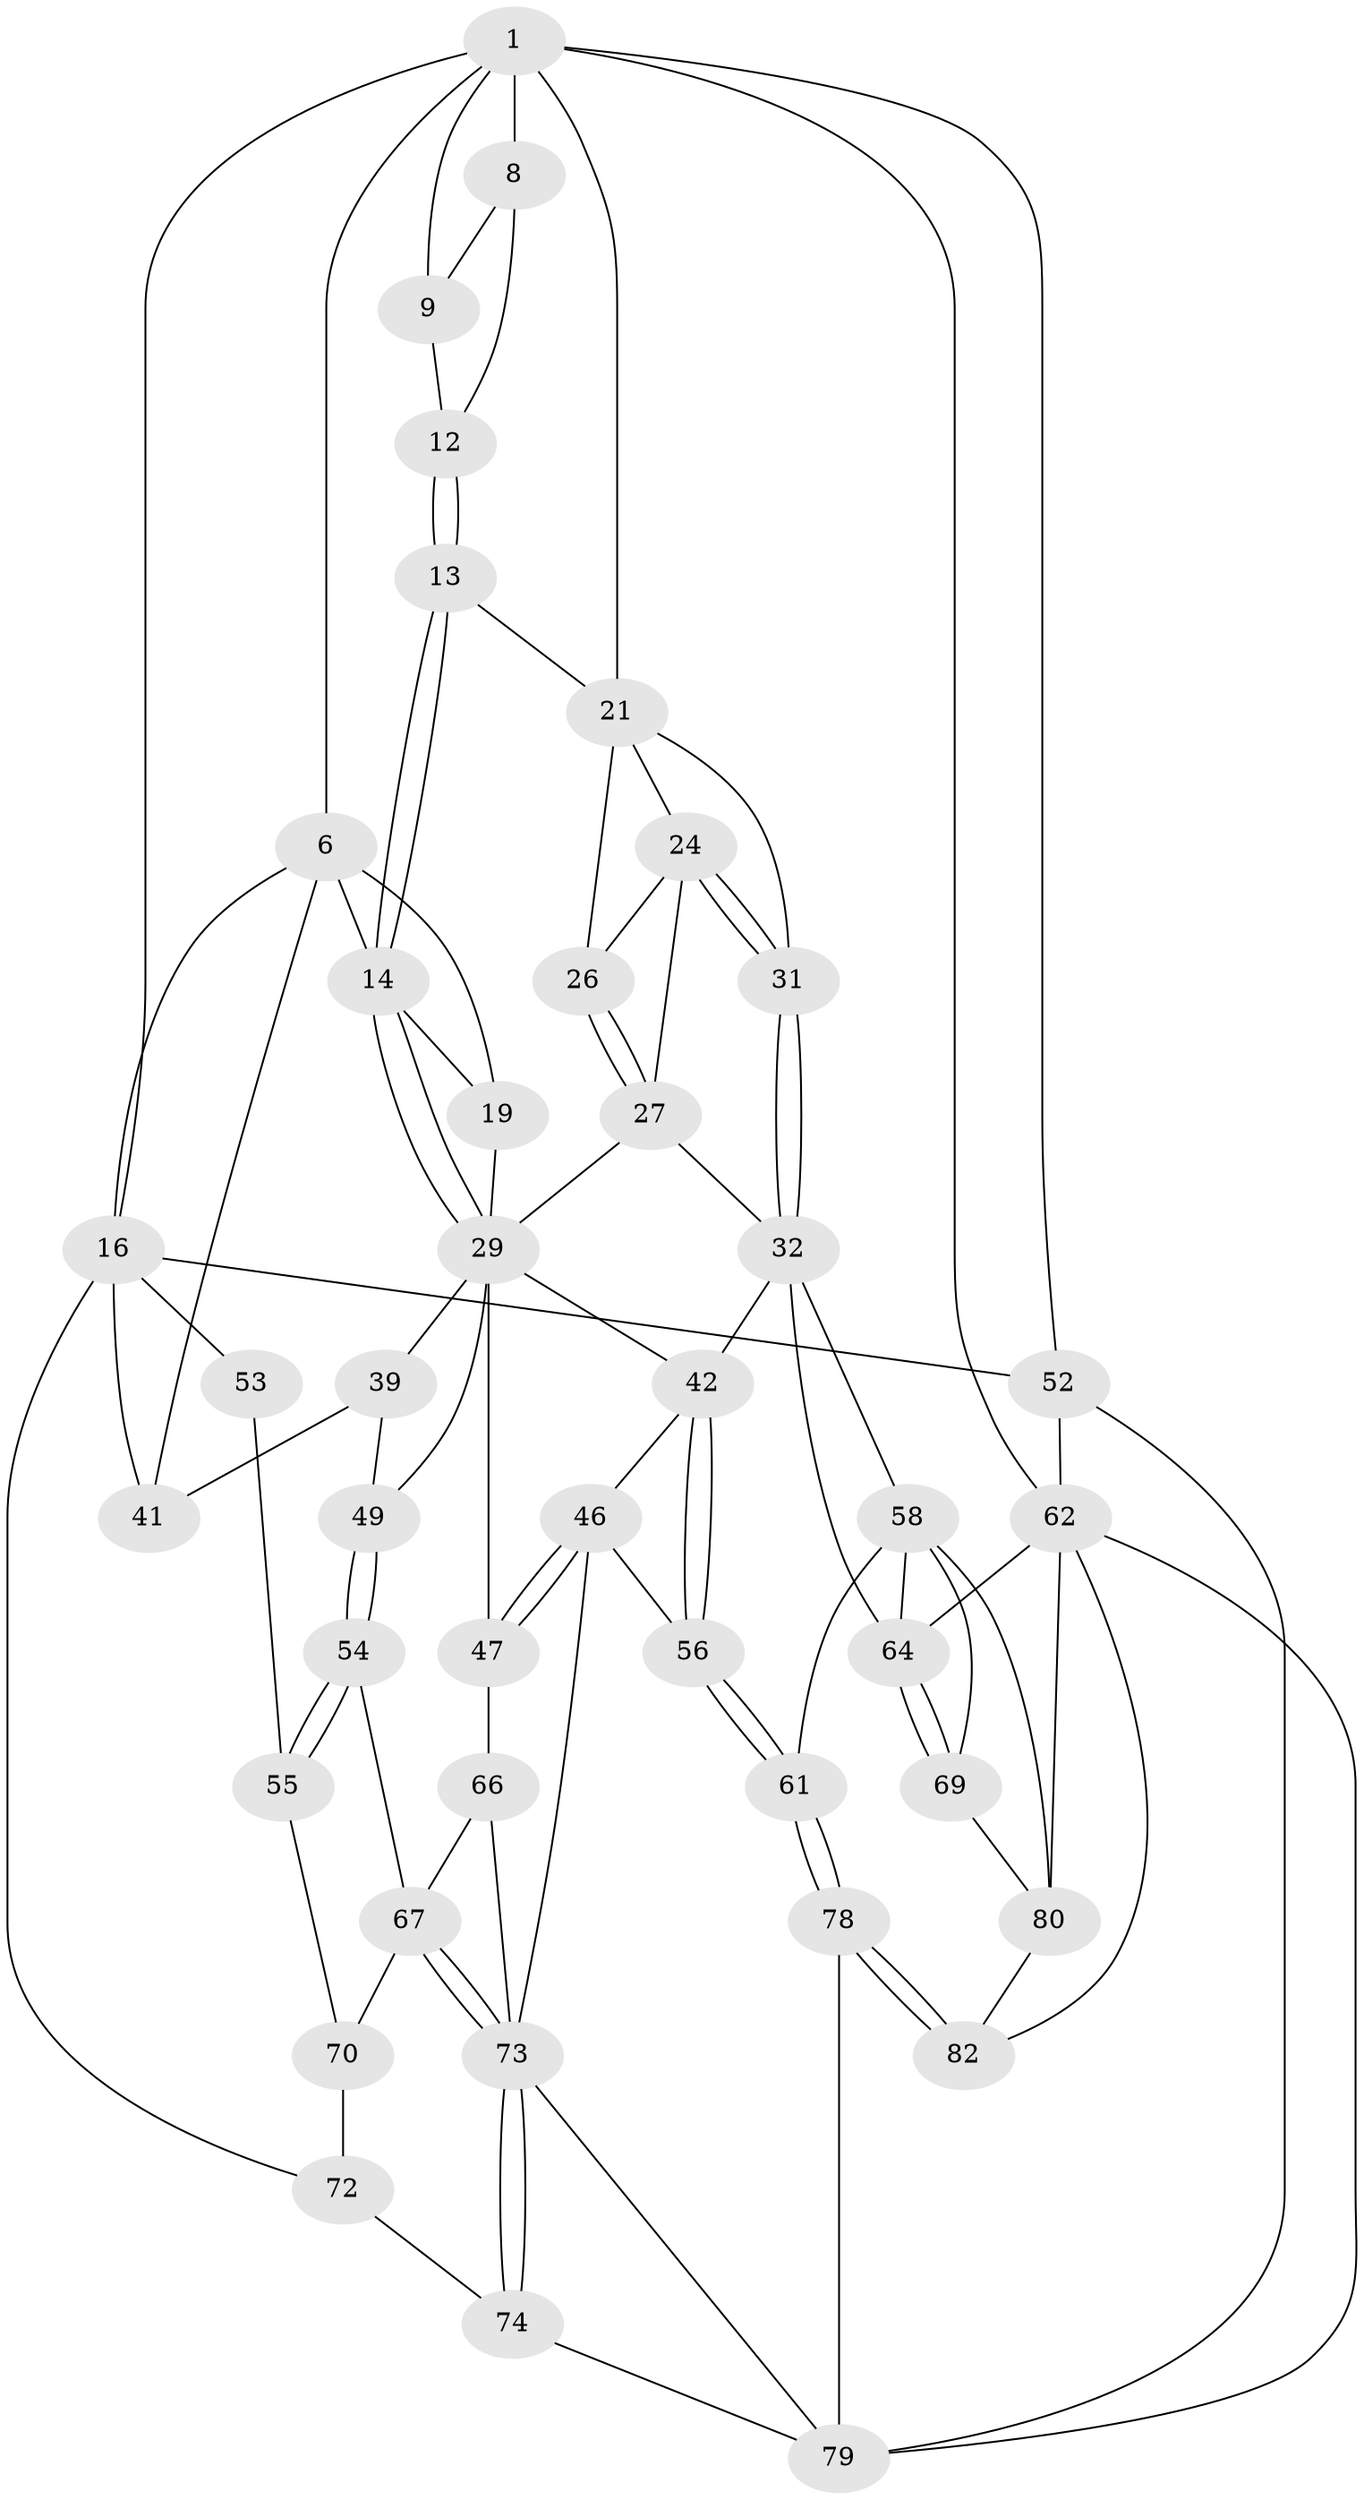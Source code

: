 // original degree distribution, {3: 0.023529411764705882, 5: 0.611764705882353, 4: 0.2, 6: 0.16470588235294117}
// Generated by graph-tools (version 1.1) at 2025/54/03/05/25 16:54:48]
// undirected, 42 vertices, 96 edges
graph export_dot {
graph [start="1"]
  node [color=gray90,style=filled];
  1 [pos="+0.2386427038200404+0",super="+10+2+4"];
  6 [pos="+0.3880046529015758+0.17185914944471153",super="+7"];
  8 [pos="+0.53408051654984+0",super="+11"];
  9 [pos="+0.990877534644784+0"];
  12 [pos="+0.7080348430735481+0.17879632657090969"];
  13 [pos="+0.711839502719798+0.20386302634940232"];
  14 [pos="+0.6023695382993388+0.3474167759596682",super="+15"];
  16 [pos="+0+0.2935750493495563",super="+17+50"];
  19 [pos="+0.37650513711512223+0.3529657705883835"];
  21 [pos="+1+0.06374377506938296",super="+22"];
  24 [pos="+0.9275217672788211+0.3837036732403342",super="+25"];
  26 [pos="+0.7596926043286704+0.28203925967845955"];
  27 [pos="+0.7612991866631704+0.4331669949995021",super="+30+28"];
  29 [pos="+0.6240995604226552+0.40837575461079073",super="+34"];
  31 [pos="+1+0.4289644669750667"];
  32 [pos="+1+0.4955644149769844",super="+33"];
  39 [pos="+0.3121294620534099+0.5383319473608714",super="+40"];
  41 [pos="+0.18515857428620724+0.46618287776719786"];
  42 [pos="+0.6135298353785343+0.593434502851773",super="+43"];
  46 [pos="+0.4605628146899279+0.717132618170719",super="+57"];
  47 [pos="+0.4596399732203921+0.7168220544849452"];
  49 [pos="+0.2804776609690088+0.6268465054287983"];
  52 [pos="+0+1"];
  53 [pos="+0.09458383101695983+0.6477167854990525"];
  54 [pos="+0.23458393612306097+0.6805033983349611"];
  55 [pos="+0.12327349855634122+0.6855854102466286"];
  56 [pos="+0.624047445421591+0.739662454317613"];
  58 [pos="+0.7706068500639978+0.613610890264815",super="+59"];
  61 [pos="+0.6810152669764834+0.7850710865603605"];
  62 [pos="+1+1",super="+63+85"];
  64 [pos="+1+0.7169553264731715",super="+65"];
  66 [pos="+0.4098236913287117+0.7386533137265617"];
  67 [pos="+0.32143431447396126+0.7675573019261142",super="+68"];
  69 [pos="+1+0.7259835701311305"];
  70 [pos="+0.23102629772564034+0.799433402049427",super="+71"];
  72 [pos="+0.03490239722801531+0.9084824130028164",super="+75"];
  73 [pos="+0.31373000676057045+0.8446545334202897",super="+76"];
  74 [pos="+0.28296666288443406+0.8905029196594817"];
  78 [pos="+0.6370349138367342+0.9095181651057687"];
  79 [pos="+0.48156314558025565+0.8462628931760093",super="+83"];
  80 [pos="+0.8409446431071013+0.8302612064298486",super="+81"];
  82 [pos="+0.7015294585868319+1"];
  1 -- 62;
  1 -- 21;
  1 -- 9;
  1 -- 16;
  1 -- 52;
  1 -- 8 [weight=2];
  1 -- 6 [weight=2];
  6 -- 16;
  6 -- 19;
  6 -- 41;
  6 -- 14;
  8 -- 9;
  8 -- 12;
  9 -- 12;
  12 -- 13;
  12 -- 13;
  13 -- 14;
  13 -- 14;
  13 -- 21;
  14 -- 29;
  14 -- 29;
  14 -- 19;
  16 -- 41;
  16 -- 53 [weight=2];
  16 -- 72;
  16 -- 52;
  19 -- 29;
  21 -- 31;
  21 -- 24;
  21 -- 26;
  24 -- 31;
  24 -- 31;
  24 -- 26;
  24 -- 27;
  26 -- 27;
  26 -- 27;
  27 -- 29;
  27 -- 32 [weight=2];
  29 -- 49;
  29 -- 39 [weight=2];
  29 -- 42;
  29 -- 47;
  31 -- 32;
  31 -- 32;
  32 -- 64;
  32 -- 58;
  32 -- 42;
  39 -- 41;
  39 -- 49;
  42 -- 56;
  42 -- 56;
  42 -- 46;
  46 -- 47;
  46 -- 47;
  46 -- 56;
  46 -- 73;
  47 -- 66;
  49 -- 54;
  49 -- 54;
  52 -- 62;
  52 -- 79;
  53 -- 55;
  54 -- 55;
  54 -- 55;
  54 -- 67;
  55 -- 70;
  56 -- 61;
  56 -- 61;
  58 -- 64;
  58 -- 80;
  58 -- 69;
  58 -- 61;
  61 -- 78;
  61 -- 78;
  62 -- 64;
  62 -- 80;
  62 -- 82;
  62 -- 79;
  64 -- 69;
  64 -- 69;
  66 -- 67;
  66 -- 73;
  67 -- 73;
  67 -- 73;
  67 -- 70;
  69 -- 80;
  70 -- 72 [weight=2];
  72 -- 74;
  73 -- 74;
  73 -- 74;
  73 -- 79;
  74 -- 79;
  78 -- 79;
  78 -- 82;
  78 -- 82;
  80 -- 82;
}
